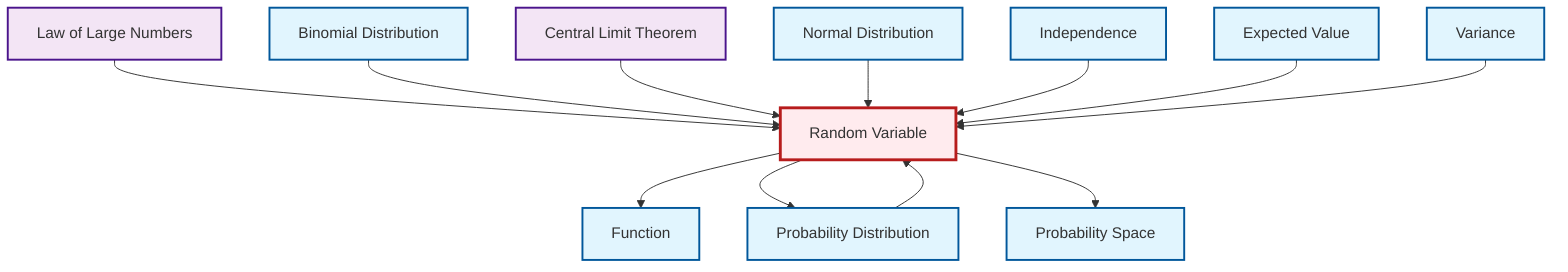 graph TD
    classDef definition fill:#e1f5fe,stroke:#01579b,stroke-width:2px
    classDef theorem fill:#f3e5f5,stroke:#4a148c,stroke-width:2px
    classDef axiom fill:#fff3e0,stroke:#e65100,stroke-width:2px
    classDef example fill:#e8f5e9,stroke:#1b5e20,stroke-width:2px
    classDef current fill:#ffebee,stroke:#b71c1c,stroke-width:3px
    def-normal-distribution["Normal Distribution"]:::definition
    thm-central-limit["Central Limit Theorem"]:::theorem
    def-function["Function"]:::definition
    thm-law-of-large-numbers["Law of Large Numbers"]:::theorem
    def-independence["Independence"]:::definition
    def-random-variable["Random Variable"]:::definition
    def-variance["Variance"]:::definition
    def-probability-space["Probability Space"]:::definition
    def-expectation["Expected Value"]:::definition
    def-binomial-distribution["Binomial Distribution"]:::definition
    def-probability-distribution["Probability Distribution"]:::definition
    def-random-variable --> def-function
    thm-law-of-large-numbers --> def-random-variable
    def-binomial-distribution --> def-random-variable
    def-random-variable --> def-probability-distribution
    def-random-variable --> def-probability-space
    def-probability-distribution --> def-random-variable
    thm-central-limit --> def-random-variable
    def-normal-distribution --> def-random-variable
    def-independence --> def-random-variable
    def-expectation --> def-random-variable
    def-variance --> def-random-variable
    class def-random-variable current
